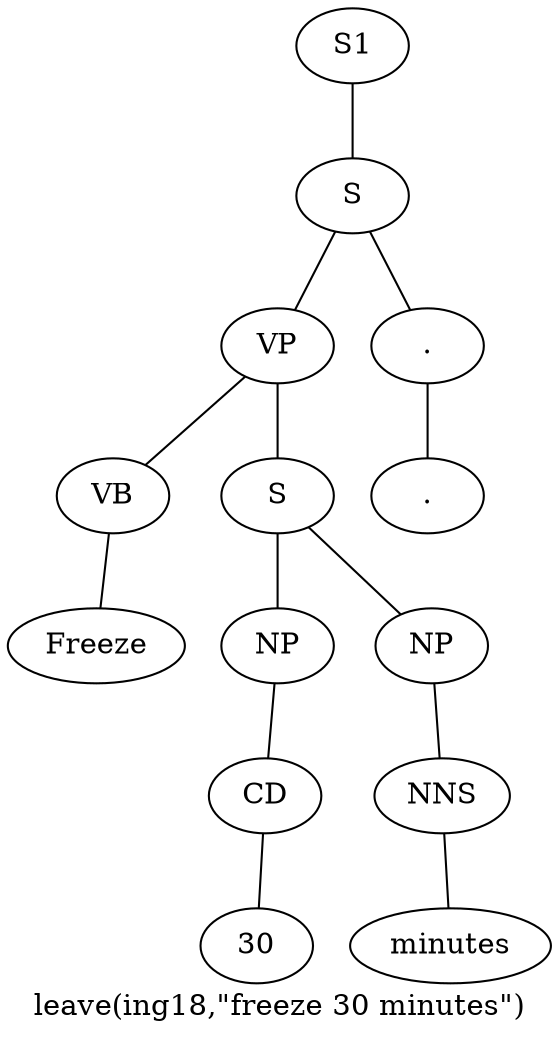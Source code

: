 graph SyntaxGraph {
	label = "leave(ing18,\"freeze 30 minutes\")";
	Node0 [label="S1"];
	Node1 [label="S"];
	Node2 [label="VP"];
	Node3 [label="VB"];
	Node4 [label="Freeze"];
	Node5 [label="S"];
	Node6 [label="NP"];
	Node7 [label="CD"];
	Node8 [label="30"];
	Node9 [label="NP"];
	Node10 [label="NNS"];
	Node11 [label="minutes"];
	Node12 [label="."];
	Node13 [label="."];

	Node0 -- Node1;
	Node1 -- Node2;
	Node1 -- Node12;
	Node2 -- Node3;
	Node2 -- Node5;
	Node3 -- Node4;
	Node5 -- Node6;
	Node5 -- Node9;
	Node6 -- Node7;
	Node7 -- Node8;
	Node9 -- Node10;
	Node10 -- Node11;
	Node12 -- Node13;
}